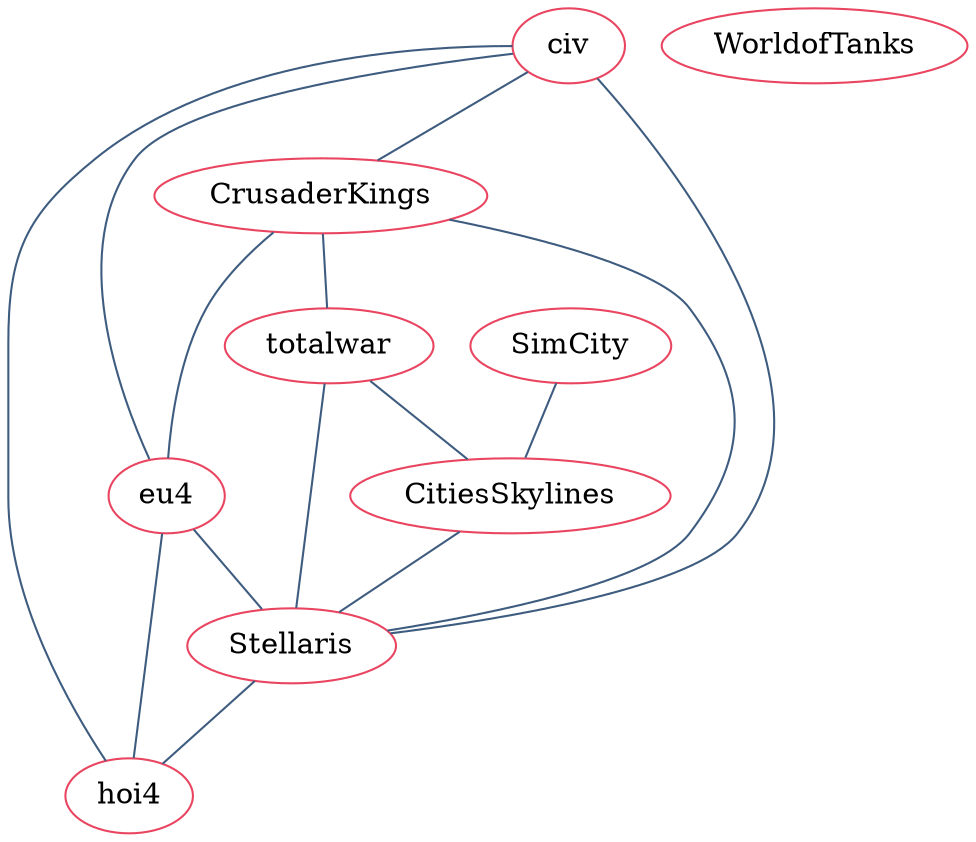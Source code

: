 strict graph "" {
	node [label="\N"];
	0	[color="#e94560",
		label=civ,
		size=50.0,
		title="<h3>civ</h3><b>created on:</b> 2010-03-03 22:48:04<br><b>subscriber count:</b> 436093<br><b>description:</b><br>And now it's 4 AM! \
Just one more turn..."];
	1	[color="#e94560",
		label=CrusaderKings,
		size=36.63142748359598,
		title="<h3>CrusaderKings</h3><b>created on:</b> 2012-01-28 23:34:47<br><b>subscriber count:</b> 300912<br><b>description:</b><br>Crusader \
Kings is a historical grand strategy /<br>RPG video game series for PC, Mac & Linux<br>developed & published by Paradox Interactive.<\
br>Engage in courtly intrigue, dynastic struggles,<br>and holy warfare in mediæval Europe, North Africa,<br>the Middle East, India, \
the steppes and Tibet. Can<br>you achieve fame and fortune for your noble<br>family, or will your names be forgotten to<br>history?"];
	0 -- 1	[color="#3e5c7f",
		title=2,
		weight=2,
		width=3.0];
	2	[color="#e94560",
		label=eu4,
		size=31.87661011585417,
		title="<h3>eu4</h3><b>created on:</b> 2012-08-10 16:49:44<br><b>subscriber count:</b> 252832<br><b>description:</b><br>A place to share \
content, ask questions and/or<br>talk about the grand strategy game Europa<br>Universalis IV by Paradox Development Studio."];
	0 -- 2	[color="#3e5c7f",
		title=1,
		weight=1,
		width=2.0];
	7	[color="#e94560",
		label=Stellaris,
		size=34.924222570548416,
		title="<h3>Stellaris</h3><b>created on:</b> 2015-07-31 03:36:08<br><b>subscriber count:</b> 283649<br><b>description:</b><br>A place to \
share content, ask questions and/or<br>talk about the 4X grand strategy game Stellaris by<br>Paradox Development Studio."];
	0 -- 7	[color="#3e5c7f",
		title=4,
		weight=4,
		width=5.0];
	8	[color="#e94560",
		label=hoi4,
		size=30.9347448785336,
		title="<h3>hoi4</h3><b>created on:</b> 2014-01-23 16:32:38<br><b>subscriber count:</b> 243308<br><b>description:</b><br>A place to share \
content, ask questions and/or<br>talk about the grand strategy game Hearts of Iron<br>IV by Paradox Development Studio."];
	0 -- 8	[color="#3e5c7f",
		title=1,
		weight=1,
		width=2.0];
	1 -- 2	[color="#3e5c7f",
		title=9,
		weight=9,
		width=10.0];
	3	[color="#e94560",
		label=totalwar,
		size=37.1362807003664,
		title="<h3>totalwar</h3><b>created on:</b> 2010-05-04 01:35:35<br><b>subscriber count:</b> 306017<br><b>description:</b><br>A subreddit \
for the Total War strategy game<br>series, made by Creative Assembly.  Discussions,<br>strategies, stories, crude cave-drawings, \
and more<br>for Medieval 2, Empire, Shogun 2, Rome 2, Attila,<br>Thrones of Britannia, Warhammer, Three Kingdoms<br>and others."];
	1 -- 3	[color="#3e5c7f",
		title=3,
		weight=3,
		width=4.0];
	1 -- 7	[color="#3e5c7f",
		title=4,
		weight=4,
		width=5.0];
	2 -- 7	[color="#3e5c7f",
		title=8,
		weight=8,
		width=9.0];
	2 -- 8	[color="#3e5c7f",
		title=2,
		weight=2,
		width=3.0];
	5	[color="#e94560",
		label=CitiesSkylines,
		size=41.72554972631121,
		title="<h3>CitiesSkylines</h3><b>created on:</b> 2014-08-14 21:33:43<br><b>subscriber count:</b> 352423<br><b>description:</b><br>A subreddit \
for the City Builder game developed by<br>Colossal Order, Cities: Skylines."];
	3 -- 5	[color="#3e5c7f",
		title=1,
		weight=1,
		width=2.0];
	3 -- 7	[color="#3e5c7f",
		title=3,
		weight=3,
		width=4.0];
	4	[color="#e94560",
		label=SimCity,
		size=10.0,
		title="<h3>SimCity</h3><b>created on:</b> 2010-07-25 22:01:08<br><b>subscriber count:</b> 31619<br><b>description:</b><br>A Subreddit for \
the discussion of the SimCity<br>Franchise and related City Builder games."];
	4 -- 5	[color="#3e5c7f",
		title=2,
		weight=2,
		width=3.0];
	5 -- 7	[color="#3e5c7f",
		title=1,
		weight=1,
		width=2.0];
	6	[color="#e94560",
		label=WorldofTanks,
		size=17.97272507009103,
		title="<h3>WorldofTanks</h3><b>created on:</b> 2010-08-13 20:06:03<br><b>subscriber count:</b> 112238<br><b>description:</b><br>World of \
Tanks is a PvP MMO game created by<br>international game developer Wargaming. We're<br>Redditors with a passion for gaming, tanks, \
and<br>everything in between! This is a subreddit where<br>we share WoT news, strategy tips, tank choices,<br>and opinions. We have \
a number of affiliated clans<br>on the NA, EU, and ASIA servers for all levels of<br>game experience.    Come join the conversation!"];
	7 -- 8	[color="#3e5c7f",
		title=1,
		weight=1,
		width=2.0];
}
